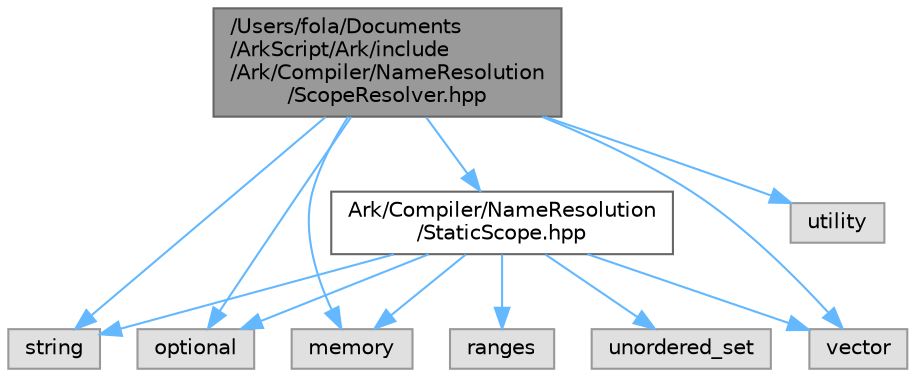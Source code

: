 digraph "/Users/fola/Documents/ArkScript/Ark/include/Ark/Compiler/NameResolution/ScopeResolver.hpp"
{
 // INTERACTIVE_SVG=YES
 // LATEX_PDF_SIZE
  bgcolor="transparent";
  edge [fontname=Helvetica,fontsize=10,labelfontname=Helvetica,labelfontsize=10];
  node [fontname=Helvetica,fontsize=10,shape=box,height=0.2,width=0.4];
  Node1 [id="Node000001",label="/Users/fola/Documents\l/ArkScript/Ark/include\l/Ark/Compiler/NameResolution\l/ScopeResolver.hpp",height=0.2,width=0.4,color="gray40", fillcolor="grey60", style="filled", fontcolor="black",tooltip="Handle scope resolution at compile time."];
  Node1 -> Node2 [id="edge1_Node000001_Node000002",color="steelblue1",style="solid",tooltip=" "];
  Node2 [id="Node000002",label="string",height=0.2,width=0.4,color="grey60", fillcolor="#E0E0E0", style="filled",tooltip=" "];
  Node1 -> Node3 [id="edge2_Node000001_Node000003",color="steelblue1",style="solid",tooltip=" "];
  Node3 [id="Node000003",label="optional",height=0.2,width=0.4,color="grey60", fillcolor="#E0E0E0", style="filled",tooltip=" "];
  Node1 -> Node4 [id="edge3_Node000001_Node000004",color="steelblue1",style="solid",tooltip=" "];
  Node4 [id="Node000004",label="memory",height=0.2,width=0.4,color="grey60", fillcolor="#E0E0E0", style="filled",tooltip=" "];
  Node1 -> Node5 [id="edge4_Node000001_Node000005",color="steelblue1",style="solid",tooltip=" "];
  Node5 [id="Node000005",label="vector",height=0.2,width=0.4,color="grey60", fillcolor="#E0E0E0", style="filled",tooltip=" "];
  Node1 -> Node6 [id="edge5_Node000001_Node000006",color="steelblue1",style="solid",tooltip=" "];
  Node6 [id="Node000006",label="utility",height=0.2,width=0.4,color="grey60", fillcolor="#E0E0E0", style="filled",tooltip=" "];
  Node1 -> Node7 [id="edge6_Node000001_Node000007",color="steelblue1",style="solid",tooltip=" "];
  Node7 [id="Node000007",label="Ark/Compiler/NameResolution\l/StaticScope.hpp",height=0.2,width=0.4,color="grey40", fillcolor="white", style="filled",URL="$df/db8/StaticScope_8hpp.html",tooltip=" "];
  Node7 -> Node2 [id="edge7_Node000007_Node000002",color="steelblue1",style="solid",tooltip=" "];
  Node7 -> Node3 [id="edge8_Node000007_Node000003",color="steelblue1",style="solid",tooltip=" "];
  Node7 -> Node4 [id="edge9_Node000007_Node000004",color="steelblue1",style="solid",tooltip=" "];
  Node7 -> Node5 [id="edge10_Node000007_Node000005",color="steelblue1",style="solid",tooltip=" "];
  Node7 -> Node8 [id="edge11_Node000007_Node000008",color="steelblue1",style="solid",tooltip=" "];
  Node8 [id="Node000008",label="ranges",height=0.2,width=0.4,color="grey60", fillcolor="#E0E0E0", style="filled",tooltip=" "];
  Node7 -> Node9 [id="edge12_Node000007_Node000009",color="steelblue1",style="solid",tooltip=" "];
  Node9 [id="Node000009",label="unordered_set",height=0.2,width=0.4,color="grey60", fillcolor="#E0E0E0", style="filled",tooltip=" "];
}

